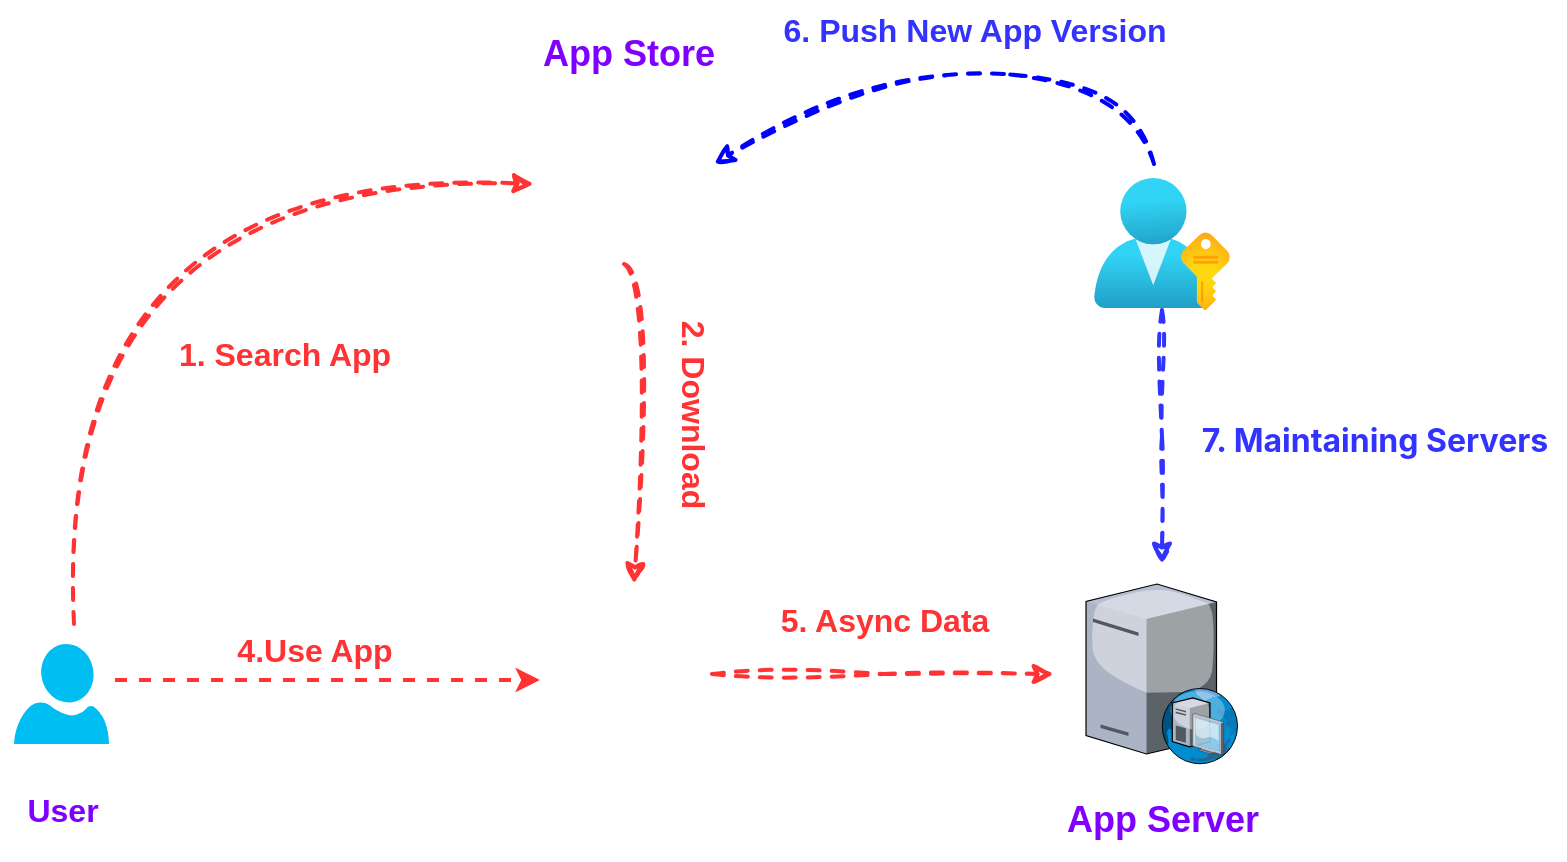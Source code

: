 <mxfile version="21.6.6" type="github">
  <diagram name="第 1 页" id="nsP0lFtakyU1iegS5a-7">
    <mxGraphModel dx="1026" dy="1793" grid="1" gridSize="10" guides="1" tooltips="1" connect="1" arrows="1" fold="1" page="1" pageScale="1" pageWidth="827" pageHeight="1169" math="0" shadow="0">
      <root>
        <mxCell id="0" />
        <mxCell id="1" parent="0" />
        <mxCell id="0vvlZuBlAfJEv4JwrG33-12" style="edgeStyle=orthogonalEdgeStyle;rounded=0;orthogonalLoop=1;jettySize=auto;html=1;strokeWidth=2;dashed=1;strokeColor=#FF3333;" edge="1" parent="1">
          <mxGeometry relative="1" as="geometry">
            <mxPoint x="383" y="218" as="targetPoint" />
            <mxPoint x="170.5" y="218" as="sourcePoint" />
          </mxGeometry>
        </mxCell>
        <mxCell id="0vvlZuBlAfJEv4JwrG33-2" value="" style="verticalLabelPosition=bottom;html=1;verticalAlign=top;align=center;strokeColor=none;fillColor=#00BEF2;shape=mxgraph.azure.user;" vertex="1" parent="1">
          <mxGeometry x="120" y="200" width="47.5" height="50" as="geometry" />
        </mxCell>
        <mxCell id="0vvlZuBlAfJEv4JwrG33-3" value="" style="shape=image;html=1;verticalAlign=top;verticalLabelPosition=bottom;labelBackgroundColor=#ffffff;imageAspect=0;aspect=fixed;image=https://cdn0.iconfinder.com/data/icons/apple-apps/100/Apple_Store-128.png" vertex="1" parent="1">
          <mxGeometry x="385" y="-70" width="80" height="80" as="geometry" />
        </mxCell>
        <mxCell id="0vvlZuBlAfJEv4JwrG33-4" value="" style="verticalLabelPosition=bottom;sketch=0;aspect=fixed;html=1;verticalAlign=top;strokeColor=none;align=center;outlineConnect=0;shape=mxgraph.citrix.dhcp_server;" vertex="1" parent="1">
          <mxGeometry x="656" y="170" width="76" height="90" as="geometry" />
        </mxCell>
        <mxCell id="0vvlZuBlAfJEv4JwrG33-5" value="" style="curved=1;endArrow=classic;html=1;rounded=0;strokeWidth=2;dashed=1;sketch=1;curveFitting=1;jiggle=2;strokeColor=#FF3333;" edge="1" parent="1">
          <mxGeometry width="50" height="50" relative="1" as="geometry">
            <mxPoint x="150" y="190" as="sourcePoint" />
            <mxPoint x="380" y="-30" as="targetPoint" />
            <Array as="points">
              <mxPoint x="140" y="-40" />
            </Array>
          </mxGeometry>
        </mxCell>
        <mxCell id="0vvlZuBlAfJEv4JwrG33-6" value="&lt;b&gt;&lt;font color=&quot;#ff3333&quot; style=&quot;font-size: 16px;&quot;&gt;1. Search App&lt;/font&gt;&lt;/b&gt;" style="text;html=1;align=center;verticalAlign=middle;resizable=0;points=[];autosize=1;strokeColor=none;fillColor=none;" vertex="1" parent="1">
          <mxGeometry x="190" y="40" width="130" height="30" as="geometry" />
        </mxCell>
        <mxCell id="0vvlZuBlAfJEv4JwrG33-10" style="edgeStyle=orthogonalEdgeStyle;rounded=0;orthogonalLoop=1;jettySize=auto;html=1;sketch=1;curveFitting=1;jiggle=2;dashed=1;strokeWidth=2;strokeColor=#FF3333;" edge="1" parent="1" source="0vvlZuBlAfJEv4JwrG33-7">
          <mxGeometry relative="1" as="geometry">
            <mxPoint x="640" y="215" as="targetPoint" />
          </mxGeometry>
        </mxCell>
        <mxCell id="0vvlZuBlAfJEv4JwrG33-7" value="" style="shape=image;html=1;verticalAlign=top;verticalLabelPosition=bottom;labelBackgroundColor=#ffffff;imageAspect=0;aspect=fixed;image=https://cdn4.iconfinder.com/data/icons/socialcones/508/WeChat-128.png" vertex="1" parent="1">
          <mxGeometry x="385" y="173" width="84" height="84" as="geometry" />
        </mxCell>
        <mxCell id="0vvlZuBlAfJEv4JwrG33-8" value="" style="curved=1;endArrow=classic;html=1;rounded=0;exitX=0.5;exitY=1;exitDx=0;exitDy=0;strokeWidth=2;sketch=1;curveFitting=1;jiggle=2;dashed=1;strokeColor=#FF3333;" edge="1" parent="1" source="0vvlZuBlAfJEv4JwrG33-3">
          <mxGeometry width="50" height="50" relative="1" as="geometry">
            <mxPoint x="450" y="50" as="sourcePoint" />
            <mxPoint x="430" y="170" as="targetPoint" />
            <Array as="points">
              <mxPoint x="440" y="20" />
            </Array>
          </mxGeometry>
        </mxCell>
        <mxCell id="0vvlZuBlAfJEv4JwrG33-9" value="&lt;b&gt;&lt;font color=&quot;#ff3333&quot; style=&quot;font-size: 16px;&quot;&gt;2. Download&lt;/font&gt;&lt;/b&gt;" style="text;html=1;align=center;verticalAlign=middle;resizable=0;points=[];autosize=1;strokeColor=none;fillColor=none;rotation=90;" vertex="1" parent="1">
          <mxGeometry x="400" y="70" width="120" height="30" as="geometry" />
        </mxCell>
        <mxCell id="0vvlZuBlAfJEv4JwrG33-13" value="&lt;b&gt;&lt;font color=&quot;#ff3333&quot; style=&quot;font-size: 16px;&quot;&gt;4.Use App&lt;/font&gt;&lt;/b&gt;" style="text;html=1;align=center;verticalAlign=middle;resizable=0;points=[];autosize=1;strokeColor=none;fillColor=none;" vertex="1" parent="1">
          <mxGeometry x="220" y="188" width="100" height="30" as="geometry" />
        </mxCell>
        <mxCell id="0vvlZuBlAfJEv4JwrG33-14" value="&lt;b&gt;&lt;font color=&quot;#ff3333&quot; style=&quot;font-size: 16px;&quot;&gt;5. Async Data&lt;/font&gt;&lt;/b&gt;" style="text;html=1;align=center;verticalAlign=middle;resizable=0;points=[];autosize=1;strokeColor=none;fillColor=none;" vertex="1" parent="1">
          <mxGeometry x="490" y="173" width="130" height="30" as="geometry" />
        </mxCell>
        <mxCell id="0vvlZuBlAfJEv4JwrG33-22" style="edgeStyle=orthogonalEdgeStyle;rounded=0;orthogonalLoop=1;jettySize=auto;html=1;strokeWidth=2;dashed=1;sketch=1;curveFitting=1;jiggle=2;strokeColor=#3333FF;" edge="1" parent="1" source="0vvlZuBlAfJEv4JwrG33-15">
          <mxGeometry relative="1" as="geometry">
            <mxPoint x="694" y="160" as="targetPoint" />
          </mxGeometry>
        </mxCell>
        <mxCell id="0vvlZuBlAfJEv4JwrG33-15" value="" style="image;aspect=fixed;html=1;points=[];align=center;fontSize=12;image=img/lib/azure2/azure_stack/User_Subscriptions.svg;" vertex="1" parent="1">
          <mxGeometry x="660" y="-33" width="68" height="66" as="geometry" />
        </mxCell>
        <mxCell id="0vvlZuBlAfJEv4JwrG33-16" value="&lt;b&gt;&lt;font color=&quot;#7f00ff&quot; style=&quot;font-size: 18px;&quot;&gt;App Store&lt;/font&gt;&lt;/b&gt;" style="text;html=1;align=center;verticalAlign=middle;resizable=0;points=[];autosize=1;strokeColor=none;fillColor=none;" vertex="1" parent="1">
          <mxGeometry x="372" y="-115" width="110" height="40" as="geometry" />
        </mxCell>
        <mxCell id="0vvlZuBlAfJEv4JwrG33-17" value="&lt;b&gt;&lt;font color=&quot;#7f00ff&quot; style=&quot;font-size: 16px;&quot;&gt;User&lt;/font&gt;&lt;/b&gt;" style="text;html=1;align=center;verticalAlign=middle;resizable=0;points=[];autosize=1;strokeColor=none;fillColor=none;" vertex="1" parent="1">
          <mxGeometry x="113.75" y="268" width="60" height="30" as="geometry" />
        </mxCell>
        <mxCell id="0vvlZuBlAfJEv4JwrG33-19" value="" style="curved=1;endArrow=classic;html=1;rounded=0;strokeWidth=2;dashed=1;strokeColor=#0000FF;sketch=1;curveFitting=1;jiggle=2;" edge="1" parent="1">
          <mxGeometry width="50" height="50" relative="1" as="geometry">
            <mxPoint x="690" y="-40" as="sourcePoint" />
            <mxPoint x="470" y="-40" as="targetPoint" />
            <Array as="points">
              <mxPoint x="680" y="-80" />
              <mxPoint x="550" y="-90" />
            </Array>
          </mxGeometry>
        </mxCell>
        <mxCell id="0vvlZuBlAfJEv4JwrG33-20" value="&lt;font color=&quot;#3333ff&quot; style=&quot;font-size: 16px;&quot;&gt;&lt;b style=&quot;&quot;&gt;6. Push New App Version&lt;/b&gt;&lt;/font&gt;" style="text;html=1;align=center;verticalAlign=middle;resizable=0;points=[];autosize=1;strokeColor=none;fillColor=none;" vertex="1" parent="1">
          <mxGeometry x="495" y="-122" width="210" height="30" as="geometry" />
        </mxCell>
        <mxCell id="0vvlZuBlAfJEv4JwrG33-23" value="&lt;ul style=&quot;box-sizing: border-box; border-width: 0px; border-style: solid; border-color: currentcolor; --tw-border-spacing-x: 0; --tw-border-spacing-y: 0; --tw-translate-x: 0; --tw-translate-y: 0; --tw-rotate: 0; --tw-skew-x: 0; --tw-skew-y: 0; --tw-scale-x: 1; --tw-scale-y: 1; --tw-pan-x: ; --tw-pan-y: ; --tw-pinch-zoom: ; --tw-scroll-snap-strictness: proximity; --tw-gradient-from-position: ; --tw-gradient-via-position: ; --tw-gradient-to-position: ; --tw-ordinal: ; --tw-slashed-zero: ; --tw-numeric-figure: ; --tw-numeric-spacing: ; --tw-numeric-fraction: ; --tw-ring-inset: ; --tw-ring-offset-width: 0px; --tw-ring-offset-color: #fff; --tw-ring-color: rgb(0 125 178 / 0.5); --tw-ring-offset-shadow: 0 0 #0000; --tw-ring-shadow: 0 0 #0000; --tw-shadow: 0 0 #0000; --tw-shadow-colored: 0 0 #0000; --tw-blur: ; --tw-brightness: ; --tw-contrast: ; --tw-grayscale: ; --tw-hue-rotate: ; --tw-invert: ; --tw-saturate: ; --tw-sepia: ; --tw-drop-shadow: ; --tw-backdrop-blur: ; --tw-backdrop-brightness: ; --tw-backdrop-contrast: ; --tw-backdrop-grayscale: ; --tw-backdrop-hue-rotate: ; --tw-backdrop-invert: ; --tw-backdrop-opacity: ; --tw-backdrop-saturate: ; --tw-backdrop-sepia: ; list-style: none; margin: 0px; padding: 0px; font-family: -apple-system, &amp;quot;system-ui&amp;quot;, &amp;quot;Segoe UI&amp;quot;, Roboto, Helvetica, Arial, sans-serif; text-align: start; background-color: rgb(255, 255, 255); font-size: 16px;&quot; aria-labelledby=&quot;alternatives-heading&quot;&gt;&lt;li style=&quot;box-sizing: border-box; border-width: 0px; border-style: solid; border-color: currentcolor; --tw-border-spacing-x: 0; --tw-border-spacing-y: 0; --tw-translate-x: 0; --tw-translate-y: 0; --tw-rotate: 0; --tw-skew-x: 0; --tw-skew-y: 0; --tw-scale-x: 1; --tw-scale-y: 1; --tw-pan-x: ; --tw-pan-y: ; --tw-pinch-zoom: ; --tw-scroll-snap-strictness: proximity; --tw-gradient-from-position: ; --tw-gradient-via-position: ; --tw-gradient-to-position: ; --tw-ordinal: ; --tw-slashed-zero: ; --tw-numeric-figure: ; --tw-numeric-spacing: ; --tw-numeric-fraction: ; --tw-ring-inset: ; --tw-ring-offset-width: 0px; --tw-ring-offset-color: #fff; --tw-ring-color: rgb(0 125 178 / 0.5); --tw-ring-offset-shadow: 0 0 #0000; --tw-ring-shadow: 0 0 #0000; --tw-shadow: 0 0 #0000; --tw-shadow-colored: 0 0 #0000; --tw-blur: ; --tw-brightness: ; --tw-contrast: ; --tw-grayscale: ; --tw-hue-rotate: ; --tw-invert: ; --tw-saturate: ; --tw-sepia: ; --tw-drop-shadow: ; --tw-backdrop-blur: ; --tw-backdrop-brightness: ; --tw-backdrop-contrast: ; --tw-backdrop-grayscale: ; --tw-backdrop-hue-rotate: ; --tw-backdrop-invert: ; --tw-backdrop-opacity: ; --tw-backdrop-saturate: ; --tw-backdrop-sepia: ; padding-left: 15px; padding-right: 40px; margin-left: -15px; margin-right: -40px; pointer-events: initial; cursor: initial; font-family: -apple-system, BlinkMacSystemFont, &amp;quot;Segoe UI&amp;quot;, Roboto, Helvetica, Arial, sans-serif; list-style-type: none;&quot; data-testid=&quot;translator-target-result-as-text-entry&quot; class=&quot;lmt__translations_as_text__item&quot;&gt;&lt;button style=&quot;border-width: initial; border-style: none; border-color: initial; --tw-border-spacing-x: 0; --tw-border-spacing-y: 0; --tw-translate-x: 0; --tw-translate-y: 0; --tw-rotate: 0; --tw-skew-x: 0; --tw-skew-y: 0; --tw-scale-x: 1; --tw-scale-y: 1; --tw-pan-x: ; --tw-pan-y: ; --tw-pinch-zoom: ; --tw-scroll-snap-strictness: proximity; --tw-gradient-from-position: ; --tw-gradient-via-position: ; --tw-gradient-to-position: ; --tw-ordinal: ; --tw-slashed-zero: ; --tw-numeric-figure: ; --tw-numeric-spacing: ; --tw-numeric-fraction: ; --tw-ring-inset: ; --tw-ring-offset-width: 0px; --tw-ring-offset-color: #fff; --tw-ring-color: rgb(0 125 178 / 0.5); --tw-ring-offset-shadow: 0 0 #0000; --tw-ring-shadow: 0 0 #0000; --tw-shadow: 0 0 #0000; --tw-shadow-colored: 0 0 #0000; --tw-blur: ; --tw-brightness: ; --tw-contrast: ; --tw-grayscale: ; --tw-hue-rotate: ; --tw-invert: ; --tw-saturate: ; --tw-sepia: ; --tw-drop-shadow: ; --tw-backdrop-blur: ; --tw-backdrop-brightness: ; --tw-backdrop-contrast: ; --tw-backdrop-grayscale: ; --tw-backdrop-hue-rotate: ; --tw-backdrop-invert: ; --tw-backdrop-opacity: ; --tw-backdrop-saturate: ; --tw-backdrop-sepia: ; font-family: -apple-system, BlinkMacSystemFont, &amp;quot;Segoe UI&amp;quot;, Roboto, Helvetica, Arial, sans-serif; line-height: inherit; margin: 0px; padding: 0px; appearance: button; background-color: rgba(0, 0, 0, 0); cursor: pointer; text-align: left; pointer-events: initial;&quot; aria-description=&quot;点击并应用&quot; lang=&quot;en-GB&quot; class=&quot;lmt__translations_as_text__text_btn&quot;&gt;&lt;font color=&quot;#3333ff&quot; style=&quot;font-size: 16px;&quot;&gt;&lt;b&gt;7. Maintaining Servers&lt;/b&gt;&lt;/font&gt;&lt;/button&gt;&lt;/li&gt;&lt;/ul&gt;&amp;nbsp;" style="text;html=1;align=center;verticalAlign=middle;resizable=0;points=[];autosize=1;strokeColor=none;fillColor=none;" vertex="1" parent="1">
          <mxGeometry x="705" y="80" width="190" height="50" as="geometry" />
        </mxCell>
        <mxCell id="0vvlZuBlAfJEv4JwrG33-24" value="&lt;b&gt;&lt;font color=&quot;#7f00ff&quot; style=&quot;font-size: 18px;&quot;&gt;App Server&lt;/font&gt;&lt;/b&gt;" style="text;html=1;align=center;verticalAlign=middle;resizable=0;points=[];autosize=1;strokeColor=none;fillColor=none;" vertex="1" parent="1">
          <mxGeometry x="634" y="268" width="120" height="40" as="geometry" />
        </mxCell>
      </root>
    </mxGraphModel>
  </diagram>
</mxfile>
